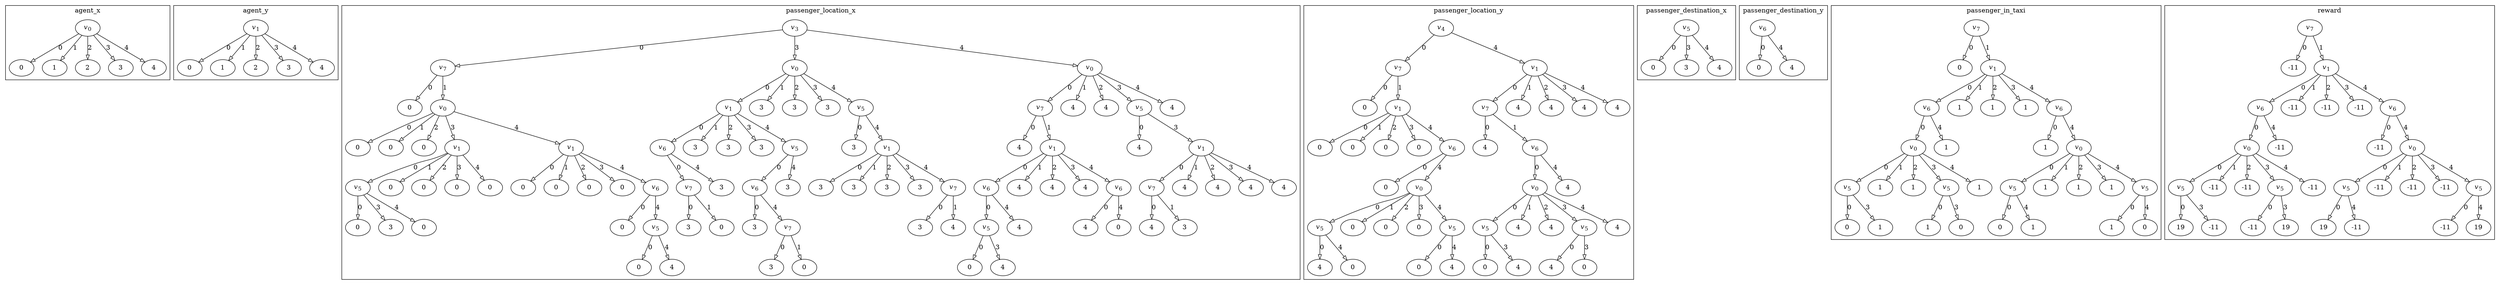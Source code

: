 digraph {
edge [arrowhead=empty]

subgraph cluster_agent_x {
label="agent_x"
agent_x_n0 [label=<<i>v</i><sub>0</sub>>]
agent_x_n0 -> agent_x_n1 [label=<0>]
agent_x_n1 [label="0"]
agent_x_n0 -> agent_x_n2 [label=<1>]
agent_x_n2 [label="1"]
agent_x_n0 -> agent_x_n3 [label=<2>]
agent_x_n3 [label="2"]
agent_x_n0 -> agent_x_n4 [label=<3>]
agent_x_n4 [label="3"]
agent_x_n0 -> agent_x_n5 [label=<4>]
agent_x_n5 [label="4"]
}

subgraph cluster_agent_y {
label="agent_y"
agent_y_n0 [label=<<i>v</i><sub>1</sub>>]
agent_y_n0 -> agent_y_n1 [label=<0>]
agent_y_n1 [label="0"]
agent_y_n0 -> agent_y_n2 [label=<1>]
agent_y_n2 [label="1"]
agent_y_n0 -> agent_y_n3 [label=<2>]
agent_y_n3 [label="2"]
agent_y_n0 -> agent_y_n4 [label=<3>]
agent_y_n4 [label="3"]
agent_y_n0 -> agent_y_n5 [label=<4>]
agent_y_n5 [label="4"]
}

subgraph cluster_passenger_location_x {
label="passenger_location_x"
passenger_location_x_n0 [label=<<i>v</i><sub>3</sub>>]
passenger_location_x_n0 -> passenger_location_x_n1 [label=<0>]
passenger_location_x_n1 [label=<<i>v</i><sub>7</sub>>]
passenger_location_x_n1 -> passenger_location_x_n2 [label=<0>]
passenger_location_x_n2 [label="0"]
passenger_location_x_n1 -> passenger_location_x_n3 [label=<1>]
passenger_location_x_n3 [label=<<i>v</i><sub>0</sub>>]
passenger_location_x_n3 -> passenger_location_x_n4 [label=<0>]
passenger_location_x_n4 [label="0"]
passenger_location_x_n3 -> passenger_location_x_n5 [label=<1>]
passenger_location_x_n5 [label="0"]
passenger_location_x_n3 -> passenger_location_x_n6 [label=<2>]
passenger_location_x_n6 [label="0"]
passenger_location_x_n3 -> passenger_location_x_n7 [label=<3>]
passenger_location_x_n7 [label=<<i>v</i><sub>1</sub>>]
passenger_location_x_n7 -> passenger_location_x_n8 [label=<0>]
passenger_location_x_n8 [label=<<i>v</i><sub>5</sub>>]
passenger_location_x_n8 -> passenger_location_x_n9 [label=<0>]
passenger_location_x_n9 [label="0"]
passenger_location_x_n8 -> passenger_location_x_n10 [label=<3>]
passenger_location_x_n10 [label="3"]
passenger_location_x_n8 -> passenger_location_x_n11 [label=<4>]
passenger_location_x_n11 [label="0"]
passenger_location_x_n7 -> passenger_location_x_n12 [label=<1>]
passenger_location_x_n12 [label="0"]
passenger_location_x_n7 -> passenger_location_x_n13 [label=<2>]
passenger_location_x_n13 [label="0"]
passenger_location_x_n7 -> passenger_location_x_n14 [label=<3>]
passenger_location_x_n14 [label="0"]
passenger_location_x_n7 -> passenger_location_x_n15 [label=<4>]
passenger_location_x_n15 [label="0"]
passenger_location_x_n3 -> passenger_location_x_n16 [label=<4>]
passenger_location_x_n16 [label=<<i>v</i><sub>1</sub>>]
passenger_location_x_n16 -> passenger_location_x_n17 [label=<0>]
passenger_location_x_n17 [label="0"]
passenger_location_x_n16 -> passenger_location_x_n18 [label=<1>]
passenger_location_x_n18 [label="0"]
passenger_location_x_n16 -> passenger_location_x_n19 [label=<2>]
passenger_location_x_n19 [label="0"]
passenger_location_x_n16 -> passenger_location_x_n20 [label=<3>]
passenger_location_x_n20 [label="0"]
passenger_location_x_n16 -> passenger_location_x_n21 [label=<4>]
passenger_location_x_n21 [label=<<i>v</i><sub>6</sub>>]
passenger_location_x_n21 -> passenger_location_x_n22 [label=<0>]
passenger_location_x_n22 [label="0"]
passenger_location_x_n21 -> passenger_location_x_n23 [label=<4>]
passenger_location_x_n23 [label=<<i>v</i><sub>5</sub>>]
passenger_location_x_n23 -> passenger_location_x_n24 [label=<0>]
passenger_location_x_n24 [label="0"]
passenger_location_x_n23 -> passenger_location_x_n25 [label=<4>]
passenger_location_x_n25 [label="4"]
passenger_location_x_n0 -> passenger_location_x_n26 [label=<3>]
passenger_location_x_n26 [label=<<i>v</i><sub>0</sub>>]
passenger_location_x_n26 -> passenger_location_x_n27 [label=<0>]
passenger_location_x_n27 [label=<<i>v</i><sub>1</sub>>]
passenger_location_x_n27 -> passenger_location_x_n28 [label=<0>]
passenger_location_x_n28 [label=<<i>v</i><sub>6</sub>>]
passenger_location_x_n28 -> passenger_location_x_n29 [label=<0>]
passenger_location_x_n29 [label=<<i>v</i><sub>7</sub>>]
passenger_location_x_n29 -> passenger_location_x_n30 [label=<0>]
passenger_location_x_n30 [label="3"]
passenger_location_x_n29 -> passenger_location_x_n31 [label=<1>]
passenger_location_x_n31 [label="0"]
passenger_location_x_n28 -> passenger_location_x_n32 [label=<4>]
passenger_location_x_n32 [label="3"]
passenger_location_x_n27 -> passenger_location_x_n33 [label=<1>]
passenger_location_x_n33 [label="3"]
passenger_location_x_n27 -> passenger_location_x_n34 [label=<2>]
passenger_location_x_n34 [label="3"]
passenger_location_x_n27 -> passenger_location_x_n35 [label=<3>]
passenger_location_x_n35 [label="3"]
passenger_location_x_n27 -> passenger_location_x_n36 [label=<4>]
passenger_location_x_n36 [label=<<i>v</i><sub>5</sub>>]
passenger_location_x_n36 -> passenger_location_x_n37 [label=<0>]
passenger_location_x_n37 [label=<<i>v</i><sub>6</sub>>]
passenger_location_x_n37 -> passenger_location_x_n38 [label=<0>]
passenger_location_x_n38 [label="3"]
passenger_location_x_n37 -> passenger_location_x_n39 [label=<4>]
passenger_location_x_n39 [label=<<i>v</i><sub>7</sub>>]
passenger_location_x_n39 -> passenger_location_x_n40 [label=<0>]
passenger_location_x_n40 [label="3"]
passenger_location_x_n39 -> passenger_location_x_n41 [label=<1>]
passenger_location_x_n41 [label="0"]
passenger_location_x_n36 -> passenger_location_x_n42 [label=<4>]
passenger_location_x_n42 [label="3"]
passenger_location_x_n26 -> passenger_location_x_n43 [label=<1>]
passenger_location_x_n43 [label="3"]
passenger_location_x_n26 -> passenger_location_x_n44 [label=<2>]
passenger_location_x_n44 [label="3"]
passenger_location_x_n26 -> passenger_location_x_n45 [label=<3>]
passenger_location_x_n45 [label="3"]
passenger_location_x_n26 -> passenger_location_x_n46 [label=<4>]
passenger_location_x_n46 [label=<<i>v</i><sub>5</sub>>]
passenger_location_x_n46 -> passenger_location_x_n47 [label=<0>]
passenger_location_x_n47 [label="3"]
passenger_location_x_n46 -> passenger_location_x_n48 [label=<4>]
passenger_location_x_n48 [label=<<i>v</i><sub>1</sub>>]
passenger_location_x_n48 -> passenger_location_x_n49 [label=<0>]
passenger_location_x_n49 [label="3"]
passenger_location_x_n48 -> passenger_location_x_n50 [label=<1>]
passenger_location_x_n50 [label="3"]
passenger_location_x_n48 -> passenger_location_x_n51 [label=<2>]
passenger_location_x_n51 [label="3"]
passenger_location_x_n48 -> passenger_location_x_n52 [label=<3>]
passenger_location_x_n52 [label="3"]
passenger_location_x_n48 -> passenger_location_x_n53 [label=<4>]
passenger_location_x_n53 [label=<<i>v</i><sub>7</sub>>]
passenger_location_x_n53 -> passenger_location_x_n54 [label=<0>]
passenger_location_x_n54 [label="3"]
passenger_location_x_n53 -> passenger_location_x_n55 [label=<1>]
passenger_location_x_n55 [label="4"]
passenger_location_x_n0 -> passenger_location_x_n56 [label=<4>]
passenger_location_x_n56 [label=<<i>v</i><sub>0</sub>>]
passenger_location_x_n56 -> passenger_location_x_n57 [label=<0>]
passenger_location_x_n57 [label=<<i>v</i><sub>7</sub>>]
passenger_location_x_n57 -> passenger_location_x_n58 [label=<0>]
passenger_location_x_n58 [label="4"]
passenger_location_x_n57 -> passenger_location_x_n59 [label=<1>]
passenger_location_x_n59 [label=<<i>v</i><sub>1</sub>>]
passenger_location_x_n59 -> passenger_location_x_n60 [label=<0>]
passenger_location_x_n60 [label=<<i>v</i><sub>6</sub>>]
passenger_location_x_n60 -> passenger_location_x_n61 [label=<0>]
passenger_location_x_n61 [label=<<i>v</i><sub>5</sub>>]
passenger_location_x_n61 -> passenger_location_x_n62 [label=<0>]
passenger_location_x_n62 [label="0"]
passenger_location_x_n61 -> passenger_location_x_n63 [label=<3>]
passenger_location_x_n63 [label="4"]
passenger_location_x_n60 -> passenger_location_x_n64 [label=<4>]
passenger_location_x_n64 [label="4"]
passenger_location_x_n59 -> passenger_location_x_n65 [label=<1>]
passenger_location_x_n65 [label="4"]
passenger_location_x_n59 -> passenger_location_x_n66 [label=<2>]
passenger_location_x_n66 [label="4"]
passenger_location_x_n59 -> passenger_location_x_n67 [label=<3>]
passenger_location_x_n67 [label="4"]
passenger_location_x_n59 -> passenger_location_x_n68 [label=<4>]
passenger_location_x_n68 [label=<<i>v</i><sub>6</sub>>]
passenger_location_x_n68 -> passenger_location_x_n69 [label=<0>]
passenger_location_x_n69 [label="4"]
passenger_location_x_n68 -> passenger_location_x_n70 [label=<4>]
passenger_location_x_n70 [label="0"]
passenger_location_x_n56 -> passenger_location_x_n71 [label=<1>]
passenger_location_x_n71 [label="4"]
passenger_location_x_n56 -> passenger_location_x_n72 [label=<2>]
passenger_location_x_n72 [label="4"]
passenger_location_x_n56 -> passenger_location_x_n73 [label=<3>]
passenger_location_x_n73 [label=<<i>v</i><sub>5</sub>>]
passenger_location_x_n73 -> passenger_location_x_n74 [label=<0>]
passenger_location_x_n74 [label="4"]
passenger_location_x_n73 -> passenger_location_x_n75 [label=<3>]
passenger_location_x_n75 [label=<<i>v</i><sub>1</sub>>]
passenger_location_x_n75 -> passenger_location_x_n76 [label=<0>]
passenger_location_x_n76 [label=<<i>v</i><sub>7</sub>>]
passenger_location_x_n76 -> passenger_location_x_n77 [label=<0>]
passenger_location_x_n77 [label="4"]
passenger_location_x_n76 -> passenger_location_x_n78 [label=<1>]
passenger_location_x_n78 [label="3"]
passenger_location_x_n75 -> passenger_location_x_n79 [label=<1>]
passenger_location_x_n79 [label="4"]
passenger_location_x_n75 -> passenger_location_x_n80 [label=<2>]
passenger_location_x_n80 [label="4"]
passenger_location_x_n75 -> passenger_location_x_n81 [label=<3>]
passenger_location_x_n81 [label="4"]
passenger_location_x_n75 -> passenger_location_x_n82 [label=<4>]
passenger_location_x_n82 [label="4"]
passenger_location_x_n56 -> passenger_location_x_n83 [label=<4>]
passenger_location_x_n83 [label="4"]
}

subgraph cluster_passenger_location_y {
label="passenger_location_y"
passenger_location_y_n0 [label=<<i>v</i><sub>4</sub>>]
passenger_location_y_n0 -> passenger_location_y_n1 [label=<0>]
passenger_location_y_n1 [label=<<i>v</i><sub>7</sub>>]
passenger_location_y_n1 -> passenger_location_y_n2 [label=<0>]
passenger_location_y_n2 [label="0"]
passenger_location_y_n1 -> passenger_location_y_n3 [label=<1>]
passenger_location_y_n3 [label=<<i>v</i><sub>1</sub>>]
passenger_location_y_n3 -> passenger_location_y_n4 [label=<0>]
passenger_location_y_n4 [label="0"]
passenger_location_y_n3 -> passenger_location_y_n5 [label=<1>]
passenger_location_y_n5 [label="0"]
passenger_location_y_n3 -> passenger_location_y_n6 [label=<2>]
passenger_location_y_n6 [label="0"]
passenger_location_y_n3 -> passenger_location_y_n7 [label=<3>]
passenger_location_y_n7 [label="0"]
passenger_location_y_n3 -> passenger_location_y_n8 [label=<4>]
passenger_location_y_n8 [label=<<i>v</i><sub>6</sub>>]
passenger_location_y_n8 -> passenger_location_y_n9 [label=<0>]
passenger_location_y_n9 [label="0"]
passenger_location_y_n8 -> passenger_location_y_n10 [label=<4>]
passenger_location_y_n10 [label=<<i>v</i><sub>0</sub>>]
passenger_location_y_n10 -> passenger_location_y_n11 [label=<0>]
passenger_location_y_n11 [label=<<i>v</i><sub>5</sub>>]
passenger_location_y_n11 -> passenger_location_y_n12 [label=<0>]
passenger_location_y_n12 [label="4"]
passenger_location_y_n11 -> passenger_location_y_n13 [label=<4>]
passenger_location_y_n13 [label="0"]
passenger_location_y_n10 -> passenger_location_y_n14 [label=<1>]
passenger_location_y_n14 [label="0"]
passenger_location_y_n10 -> passenger_location_y_n15 [label=<2>]
passenger_location_y_n15 [label="0"]
passenger_location_y_n10 -> passenger_location_y_n16 [label=<3>]
passenger_location_y_n16 [label="0"]
passenger_location_y_n10 -> passenger_location_y_n17 [label=<4>]
passenger_location_y_n17 [label=<<i>v</i><sub>5</sub>>]
passenger_location_y_n17 -> passenger_location_y_n18 [label=<0>]
passenger_location_y_n18 [label="0"]
passenger_location_y_n17 -> passenger_location_y_n19 [label=<4>]
passenger_location_y_n19 [label="4"]
passenger_location_y_n0 -> passenger_location_y_n20 [label=<4>]
passenger_location_y_n20 [label=<<i>v</i><sub>1</sub>>]
passenger_location_y_n20 -> passenger_location_y_n21 [label=<0>]
passenger_location_y_n21 [label=<<i>v</i><sub>7</sub>>]
passenger_location_y_n21 -> passenger_location_y_n22 [label=<0>]
passenger_location_y_n22 [label="4"]
passenger_location_y_n21 -> passenger_location_y_n23 [label=<1>]
passenger_location_y_n23 [label=<<i>v</i><sub>6</sub>>]
passenger_location_y_n23 -> passenger_location_y_n24 [label=<0>]
passenger_location_y_n24 [label=<<i>v</i><sub>0</sub>>]
passenger_location_y_n24 -> passenger_location_y_n25 [label=<0>]
passenger_location_y_n25 [label=<<i>v</i><sub>5</sub>>]
passenger_location_y_n25 -> passenger_location_y_n26 [label=<0>]
passenger_location_y_n26 [label="0"]
passenger_location_y_n25 -> passenger_location_y_n27 [label=<3>]
passenger_location_y_n27 [label="4"]
passenger_location_y_n24 -> passenger_location_y_n28 [label=<1>]
passenger_location_y_n28 [label="4"]
passenger_location_y_n24 -> passenger_location_y_n29 [label=<2>]
passenger_location_y_n29 [label="4"]
passenger_location_y_n24 -> passenger_location_y_n30 [label=<3>]
passenger_location_y_n30 [label=<<i>v</i><sub>5</sub>>]
passenger_location_y_n30 -> passenger_location_y_n31 [label=<0>]
passenger_location_y_n31 [label="4"]
passenger_location_y_n30 -> passenger_location_y_n32 [label=<3>]
passenger_location_y_n32 [label="0"]
passenger_location_y_n24 -> passenger_location_y_n33 [label=<4>]
passenger_location_y_n33 [label="4"]
passenger_location_y_n23 -> passenger_location_y_n34 [label=<4>]
passenger_location_y_n34 [label="4"]
passenger_location_y_n20 -> passenger_location_y_n35 [label=<1>]
passenger_location_y_n35 [label="4"]
passenger_location_y_n20 -> passenger_location_y_n36 [label=<2>]
passenger_location_y_n36 [label="4"]
passenger_location_y_n20 -> passenger_location_y_n37 [label=<3>]
passenger_location_y_n37 [label="4"]
passenger_location_y_n20 -> passenger_location_y_n38 [label=<4>]
passenger_location_y_n38 [label="4"]
}

subgraph cluster_passenger_destination_x {
label="passenger_destination_x"
passenger_destination_x_n0 [label=<<i>v</i><sub>5</sub>>]
passenger_destination_x_n0 -> passenger_destination_x_n1 [label=<0>]
passenger_destination_x_n1 [label="0"]
passenger_destination_x_n0 -> passenger_destination_x_n2 [label=<3>]
passenger_destination_x_n2 [label="3"]
passenger_destination_x_n0 -> passenger_destination_x_n3 [label=<4>]
passenger_destination_x_n3 [label="4"]
}

subgraph cluster_passenger_destination_y {
label="passenger_destination_y"
passenger_destination_y_n0 [label=<<i>v</i><sub>6</sub>>]
passenger_destination_y_n0 -> passenger_destination_y_n1 [label=<0>]
passenger_destination_y_n1 [label="0"]
passenger_destination_y_n0 -> passenger_destination_y_n2 [label=<4>]
passenger_destination_y_n2 [label="4"]
}

subgraph cluster_passenger_in_taxi {
label="passenger_in_taxi"
passenger_in_taxi_n0 [label=<<i>v</i><sub>7</sub>>]
passenger_in_taxi_n0 -> passenger_in_taxi_n1 [label=<0>]
passenger_in_taxi_n1 [label="0"]
passenger_in_taxi_n0 -> passenger_in_taxi_n2 [label=<1>]
passenger_in_taxi_n2 [label=<<i>v</i><sub>1</sub>>]
passenger_in_taxi_n2 -> passenger_in_taxi_n3 [label=<0>]
passenger_in_taxi_n3 [label=<<i>v</i><sub>6</sub>>]
passenger_in_taxi_n3 -> passenger_in_taxi_n4 [label=<0>]
passenger_in_taxi_n4 [label=<<i>v</i><sub>0</sub>>]
passenger_in_taxi_n4 -> passenger_in_taxi_n5 [label=<0>]
passenger_in_taxi_n5 [label=<<i>v</i><sub>5</sub>>]
passenger_in_taxi_n5 -> passenger_in_taxi_n6 [label=<0>]
passenger_in_taxi_n6 [label="0"]
passenger_in_taxi_n5 -> passenger_in_taxi_n7 [label=<3>]
passenger_in_taxi_n7 [label="1"]
passenger_in_taxi_n4 -> passenger_in_taxi_n8 [label=<1>]
passenger_in_taxi_n8 [label="1"]
passenger_in_taxi_n4 -> passenger_in_taxi_n9 [label=<2>]
passenger_in_taxi_n9 [label="1"]
passenger_in_taxi_n4 -> passenger_in_taxi_n10 [label=<3>]
passenger_in_taxi_n10 [label=<<i>v</i><sub>5</sub>>]
passenger_in_taxi_n10 -> passenger_in_taxi_n11 [label=<0>]
passenger_in_taxi_n11 [label="1"]
passenger_in_taxi_n10 -> passenger_in_taxi_n12 [label=<3>]
passenger_in_taxi_n12 [label="0"]
passenger_in_taxi_n4 -> passenger_in_taxi_n13 [label=<4>]
passenger_in_taxi_n13 [label="1"]
passenger_in_taxi_n3 -> passenger_in_taxi_n14 [label=<4>]
passenger_in_taxi_n14 [label="1"]
passenger_in_taxi_n2 -> passenger_in_taxi_n15 [label=<1>]
passenger_in_taxi_n15 [label="1"]
passenger_in_taxi_n2 -> passenger_in_taxi_n16 [label=<2>]
passenger_in_taxi_n16 [label="1"]
passenger_in_taxi_n2 -> passenger_in_taxi_n17 [label=<3>]
passenger_in_taxi_n17 [label="1"]
passenger_in_taxi_n2 -> passenger_in_taxi_n18 [label=<4>]
passenger_in_taxi_n18 [label=<<i>v</i><sub>6</sub>>]
passenger_in_taxi_n18 -> passenger_in_taxi_n19 [label=<0>]
passenger_in_taxi_n19 [label="1"]
passenger_in_taxi_n18 -> passenger_in_taxi_n20 [label=<4>]
passenger_in_taxi_n20 [label=<<i>v</i><sub>0</sub>>]
passenger_in_taxi_n20 -> passenger_in_taxi_n21 [label=<0>]
passenger_in_taxi_n21 [label=<<i>v</i><sub>5</sub>>]
passenger_in_taxi_n21 -> passenger_in_taxi_n22 [label=<0>]
passenger_in_taxi_n22 [label="0"]
passenger_in_taxi_n21 -> passenger_in_taxi_n23 [label=<4>]
passenger_in_taxi_n23 [label="1"]
passenger_in_taxi_n20 -> passenger_in_taxi_n24 [label=<1>]
passenger_in_taxi_n24 [label="1"]
passenger_in_taxi_n20 -> passenger_in_taxi_n25 [label=<2>]
passenger_in_taxi_n25 [label="1"]
passenger_in_taxi_n20 -> passenger_in_taxi_n26 [label=<3>]
passenger_in_taxi_n26 [label="1"]
passenger_in_taxi_n20 -> passenger_in_taxi_n27 [label=<4>]
passenger_in_taxi_n27 [label=<<i>v</i><sub>5</sub>>]
passenger_in_taxi_n27 -> passenger_in_taxi_n28 [label=<0>]
passenger_in_taxi_n28 [label="1"]
passenger_in_taxi_n27 -> passenger_in_taxi_n29 [label=<4>]
passenger_in_taxi_n29 [label="0"]
}

subgraph cluster_reward {
label="reward"
reward_n0 [label=<<i>v</i><sub>7</sub>>]
reward_n0 -> reward_n1 [label=<0>]
reward_n1 [label="-11"]
reward_n0 -> reward_n2 [label=<1>]
reward_n2 [label=<<i>v</i><sub>1</sub>>]
reward_n2 -> reward_n3 [label=<0>]
reward_n3 [label=<<i>v</i><sub>6</sub>>]
reward_n3 -> reward_n4 [label=<0>]
reward_n4 [label=<<i>v</i><sub>0</sub>>]
reward_n4 -> reward_n5 [label=<0>]
reward_n5 [label=<<i>v</i><sub>5</sub>>]
reward_n5 -> reward_n6 [label=<0>]
reward_n6 [label="19"]
reward_n5 -> reward_n7 [label=<3>]
reward_n7 [label="-11"]
reward_n4 -> reward_n8 [label=<1>]
reward_n8 [label="-11"]
reward_n4 -> reward_n9 [label=<2>]
reward_n9 [label="-11"]
reward_n4 -> reward_n10 [label=<3>]
reward_n10 [label=<<i>v</i><sub>5</sub>>]
reward_n10 -> reward_n11 [label=<0>]
reward_n11 [label="-11"]
reward_n10 -> reward_n12 [label=<3>]
reward_n12 [label="19"]
reward_n4 -> reward_n13 [label=<4>]
reward_n13 [label="-11"]
reward_n3 -> reward_n14 [label=<4>]
reward_n14 [label="-11"]
reward_n2 -> reward_n15 [label=<1>]
reward_n15 [label="-11"]
reward_n2 -> reward_n16 [label=<2>]
reward_n16 [label="-11"]
reward_n2 -> reward_n17 [label=<3>]
reward_n17 [label="-11"]
reward_n2 -> reward_n18 [label=<4>]
reward_n18 [label=<<i>v</i><sub>6</sub>>]
reward_n18 -> reward_n19 [label=<0>]
reward_n19 [label="-11"]
reward_n18 -> reward_n20 [label=<4>]
reward_n20 [label=<<i>v</i><sub>0</sub>>]
reward_n20 -> reward_n21 [label=<0>]
reward_n21 [label=<<i>v</i><sub>5</sub>>]
reward_n21 -> reward_n22 [label=<0>]
reward_n22 [label="19"]
reward_n21 -> reward_n23 [label=<4>]
reward_n23 [label="-11"]
reward_n20 -> reward_n24 [label=<1>]
reward_n24 [label="-11"]
reward_n20 -> reward_n25 [label=<2>]
reward_n25 [label="-11"]
reward_n20 -> reward_n26 [label=<3>]
reward_n26 [label="-11"]
reward_n20 -> reward_n27 [label=<4>]
reward_n27 [label=<<i>v</i><sub>5</sub>>]
reward_n27 -> reward_n28 [label=<0>]
reward_n28 [label="-11"]
reward_n27 -> reward_n29 [label=<4>]
reward_n29 [label="19"]
}
}
